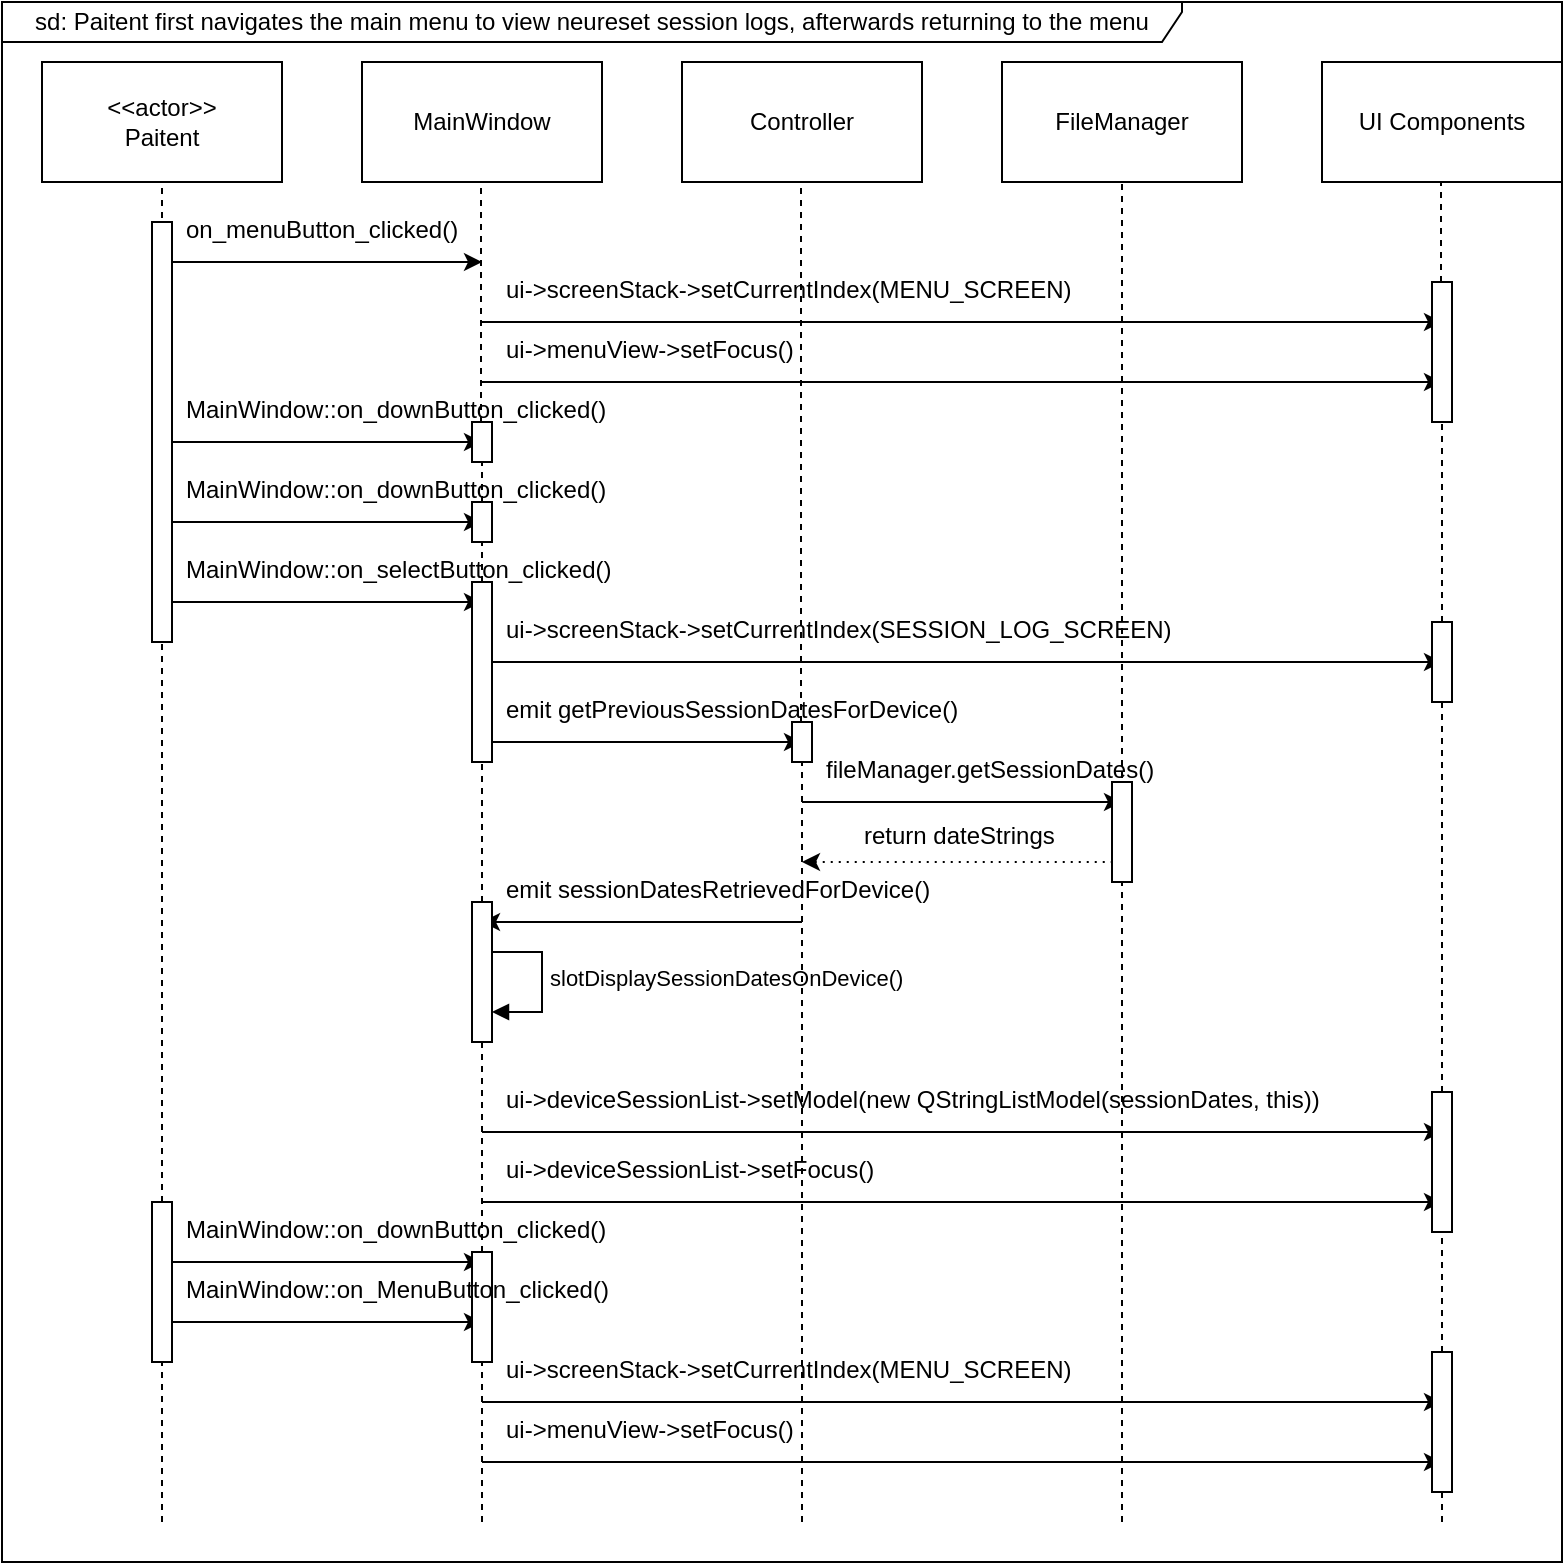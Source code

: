 <mxfile version="24.2.7" type="google">
  <diagram name="Page-1" id="sAnNoVyPf1etdLVcJ5yn">
    <mxGraphModel grid="1" page="1" gridSize="10" guides="1" tooltips="1" connect="1" arrows="1" fold="1" pageScale="1" pageWidth="827" pageHeight="1169" math="0" shadow="0">
      <root>
        <mxCell id="0" />
        <mxCell id="1" parent="0" />
        <mxCell id="8555-A9FPj0lPUnMsfiW-1" value="&amp;lt;&amp;lt;actor&amp;gt;&amp;gt;&lt;div&gt;Paitent&lt;/div&gt;" style="rounded=0;whiteSpace=wrap;html=1;" vertex="1" parent="1">
          <mxGeometry x="60" y="110" width="120" height="60" as="geometry" />
        </mxCell>
        <mxCell id="8555-A9FPj0lPUnMsfiW-2" value="MainWindow" style="rounded=0;whiteSpace=wrap;html=1;" vertex="1" parent="1">
          <mxGeometry x="220" y="110" width="120" height="60" as="geometry" />
        </mxCell>
        <mxCell id="8555-A9FPj0lPUnMsfiW-3" value="Controller" style="rounded=0;whiteSpace=wrap;html=1;" vertex="1" parent="1">
          <mxGeometry x="380" y="110" width="120" height="60" as="geometry" />
        </mxCell>
        <mxCell id="8555-A9FPj0lPUnMsfiW-4" value="FileManager" style="rounded=0;whiteSpace=wrap;html=1;" vertex="1" parent="1">
          <mxGeometry x="540" y="110" width="120" height="60" as="geometry" />
        </mxCell>
        <mxCell id="8555-A9FPj0lPUnMsfiW-5" value="UI Components" style="rounded=0;whiteSpace=wrap;html=1;" vertex="1" parent="1">
          <mxGeometry x="700" y="110" width="120" height="60" as="geometry" />
        </mxCell>
        <mxCell id="8555-A9FPj0lPUnMsfiW-7" value="" style="endArrow=none;dashed=1;html=1;rounded=0;entryX=0.5;entryY=1;entryDx=0;entryDy=0;" edge="1" parent="1" source="8555-A9FPj0lPUnMsfiW-64" target="8555-A9FPj0lPUnMsfiW-1">
          <mxGeometry width="50" height="50" relative="1" as="geometry">
            <mxPoint x="120" y="840" as="sourcePoint" />
            <mxPoint x="119.5" y="220" as="targetPoint" />
          </mxGeometry>
        </mxCell>
        <mxCell id="8555-A9FPj0lPUnMsfiW-8" value="" style="endArrow=none;dashed=1;html=1;rounded=0;entryX=0.5;entryY=1;entryDx=0;entryDy=0;" edge="1" parent="1" source="8555-A9FPj0lPUnMsfiW-74">
          <mxGeometry width="50" height="50" relative="1" as="geometry">
            <mxPoint x="280" y="840" as="sourcePoint" />
            <mxPoint x="279.5" y="170" as="targetPoint" />
          </mxGeometry>
        </mxCell>
        <mxCell id="8555-A9FPj0lPUnMsfiW-9" value="" style="endArrow=none;dashed=1;html=1;rounded=0;entryX=0.5;entryY=1;entryDx=0;entryDy=0;" edge="1" parent="1" source="8555-A9FPj0lPUnMsfiW-80">
          <mxGeometry width="50" height="50" relative="1" as="geometry">
            <mxPoint x="440" y="840" as="sourcePoint" />
            <mxPoint x="439.5" y="170" as="targetPoint" />
          </mxGeometry>
        </mxCell>
        <mxCell id="8555-A9FPj0lPUnMsfiW-10" value="" style="endArrow=none;dashed=1;html=1;rounded=0;entryX=0.5;entryY=1;entryDx=0;entryDy=0;" edge="1" parent="1">
          <mxGeometry width="50" height="50" relative="1" as="geometry">
            <mxPoint x="600" y="840" as="sourcePoint" />
            <mxPoint x="600" y="170" as="targetPoint" />
          </mxGeometry>
        </mxCell>
        <mxCell id="8555-A9FPj0lPUnMsfiW-11" value="" style="endArrow=none;dashed=1;html=1;rounded=0;entryX=0.5;entryY=1;entryDx=0;entryDy=0;" edge="1" parent="1" source="8555-A9FPj0lPUnMsfiW-66">
          <mxGeometry width="50" height="50" relative="1" as="geometry">
            <mxPoint x="760" y="840" as="sourcePoint" />
            <mxPoint x="759.5" y="170" as="targetPoint" />
          </mxGeometry>
        </mxCell>
        <mxCell id="8555-A9FPj0lPUnMsfiW-13" value="on_menuButton_clicked()" style="text;whiteSpace=wrap;" vertex="1" parent="1">
          <mxGeometry x="130" y="180" width="170" height="20" as="geometry" />
        </mxCell>
        <mxCell id="8555-A9FPj0lPUnMsfiW-14" value="" style="endArrow=classic;html=1;rounded=0;endFill=1;" edge="1" parent="1">
          <mxGeometry width="50" height="50" relative="1" as="geometry">
            <mxPoint x="120" y="210" as="sourcePoint" />
            <mxPoint x="280" y="210" as="targetPoint" />
          </mxGeometry>
        </mxCell>
        <mxCell id="8555-A9FPj0lPUnMsfiW-16" value="" style="endArrow=classic;html=1;rounded=0;endFill=1;" edge="1" parent="1">
          <mxGeometry width="50" height="50" relative="1" as="geometry">
            <mxPoint x="280" y="240" as="sourcePoint" />
            <mxPoint x="760" y="240" as="targetPoint" />
          </mxGeometry>
        </mxCell>
        <mxCell id="8555-A9FPj0lPUnMsfiW-17" value="ui-&gt;screenStack-&gt;setCurrentIndex(MENU_SCREEN)" style="text;whiteSpace=wrap;" vertex="1" parent="1">
          <mxGeometry x="290" y="210" width="320" height="30" as="geometry" />
        </mxCell>
        <mxCell id="8555-A9FPj0lPUnMsfiW-19" value="" style="endArrow=classic;html=1;rounded=0;endFill=1;" edge="1" parent="1">
          <mxGeometry width="50" height="50" relative="1" as="geometry">
            <mxPoint x="280" y="270" as="sourcePoint" />
            <mxPoint x="760" y="270" as="targetPoint" />
          </mxGeometry>
        </mxCell>
        <mxCell id="8555-A9FPj0lPUnMsfiW-20" value="ui-&gt;menuView-&gt;setFocus()" style="text;whiteSpace=wrap;" vertex="1" parent="1">
          <mxGeometry x="290" y="240" width="180" height="20" as="geometry" />
        </mxCell>
        <mxCell id="8555-A9FPj0lPUnMsfiW-23" value="" style="endArrow=classic;html=1;rounded=0;endFill=1;" edge="1" parent="1">
          <mxGeometry width="50" height="50" relative="1" as="geometry">
            <mxPoint x="120" y="300" as="sourcePoint" />
            <mxPoint x="280" y="300" as="targetPoint" />
          </mxGeometry>
        </mxCell>
        <mxCell id="8555-A9FPj0lPUnMsfiW-24" value="MainWindow::on_downButton_clicked()" style="text;whiteSpace=wrap;" vertex="1" parent="1">
          <mxGeometry x="130" y="270" width="240" height="20" as="geometry" />
        </mxCell>
        <mxCell id="8555-A9FPj0lPUnMsfiW-25" value="" style="endArrow=classic;html=1;rounded=0;endFill=1;" edge="1" parent="1">
          <mxGeometry width="50" height="50" relative="1" as="geometry">
            <mxPoint x="120" y="380" as="sourcePoint" />
            <mxPoint x="280" y="380" as="targetPoint" />
          </mxGeometry>
        </mxCell>
        <mxCell id="8555-A9FPj0lPUnMsfiW-26" value="MainWindow::on_selectButton_clicked()" style="text;whiteSpace=wrap;" vertex="1" parent="1">
          <mxGeometry x="130" y="350" width="240" height="20" as="geometry" />
        </mxCell>
        <mxCell id="8555-A9FPj0lPUnMsfiW-27" value="" style="endArrow=classic;html=1;rounded=0;endFill=1;" edge="1" parent="1">
          <mxGeometry width="50" height="50" relative="1" as="geometry">
            <mxPoint x="120" y="340" as="sourcePoint" />
            <mxPoint x="280" y="340" as="targetPoint" />
          </mxGeometry>
        </mxCell>
        <mxCell id="8555-A9FPj0lPUnMsfiW-28" value="MainWindow::on_downButton_clicked()" style="text;whiteSpace=wrap;" vertex="1" parent="1">
          <mxGeometry x="130" y="310" width="240" height="20" as="geometry" />
        </mxCell>
        <mxCell id="8555-A9FPj0lPUnMsfiW-29" value="" style="endArrow=classic;html=1;rounded=0;endFill=1;" edge="1" parent="1">
          <mxGeometry width="50" height="50" relative="1" as="geometry">
            <mxPoint x="280" y="410" as="sourcePoint" />
            <mxPoint x="760" y="410" as="targetPoint" />
          </mxGeometry>
        </mxCell>
        <mxCell id="8555-A9FPj0lPUnMsfiW-30" value="ui-&gt;screenStack-&gt;setCurrentIndex(SESSION_LOG_SCREEN)" style="text;whiteSpace=wrap;" vertex="1" parent="1">
          <mxGeometry x="290" y="380" width="370" height="20" as="geometry" />
        </mxCell>
        <mxCell id="8555-A9FPj0lPUnMsfiW-34" value="" style="endArrow=classic;html=1;rounded=0;endFill=1;" edge="1" parent="1">
          <mxGeometry width="50" height="50" relative="1" as="geometry">
            <mxPoint x="280" y="450" as="sourcePoint" />
            <mxPoint x="440" y="450" as="targetPoint" />
          </mxGeometry>
        </mxCell>
        <mxCell id="8555-A9FPj0lPUnMsfiW-35" value="emit getPreviousSessionDatesForDevice()" style="text;whiteSpace=wrap;" vertex="1" parent="1">
          <mxGeometry x="290" y="420" width="370" height="20" as="geometry" />
        </mxCell>
        <mxCell id="8555-A9FPj0lPUnMsfiW-36" value="" style="endArrow=classic;html=1;rounded=0;endFill=1;" edge="1" parent="1">
          <mxGeometry width="50" height="50" relative="1" as="geometry">
            <mxPoint x="440" y="480" as="sourcePoint" />
            <mxPoint x="600" y="480" as="targetPoint" />
          </mxGeometry>
        </mxCell>
        <mxCell id="8555-A9FPj0lPUnMsfiW-37" value="fileManager.getSessionDates()" style="text;whiteSpace=wrap;" vertex="1" parent="1">
          <mxGeometry x="450" y="450" width="370" height="20" as="geometry" />
        </mxCell>
        <mxCell id="8555-A9FPj0lPUnMsfiW-38" value="emit sessionDatesRetrievedForDevice()" style="text;whiteSpace=wrap;" vertex="1" parent="1">
          <mxGeometry x="290" y="510" width="220" height="20" as="geometry" />
        </mxCell>
        <mxCell id="8555-A9FPj0lPUnMsfiW-39" value="" style="endArrow=classic;html=1;rounded=0;endFill=1;" edge="1" parent="1">
          <mxGeometry width="50" height="50" relative="1" as="geometry">
            <mxPoint x="440" y="540" as="sourcePoint" />
            <mxPoint x="280" y="540" as="targetPoint" />
          </mxGeometry>
        </mxCell>
        <mxCell id="8555-A9FPj0lPUnMsfiW-40" value="" style="endArrow=none;dashed=1;html=1;dashPattern=1 3;strokeWidth=1;rounded=0;startArrow=classic;startFill=1;" edge="1" parent="1">
          <mxGeometry width="50" height="50" relative="1" as="geometry">
            <mxPoint x="440" y="510" as="sourcePoint" />
            <mxPoint x="600" y="510" as="targetPoint" />
          </mxGeometry>
        </mxCell>
        <mxCell id="8555-A9FPj0lPUnMsfiW-41" value="return dateStrings" style="text;whiteSpace=wrap;" vertex="1" parent="1">
          <mxGeometry x="469" y="483" width="220" height="20" as="geometry" />
        </mxCell>
        <mxCell id="8555-A9FPj0lPUnMsfiW-45" value="slotDisplaySessionDatesOnDevice()" style="html=1;align=left;spacingLeft=2;endArrow=block;rounded=0;edgeStyle=orthogonalEdgeStyle;curved=0;rounded=0;" edge="1" parent="1">
          <mxGeometry relative="1" as="geometry">
            <mxPoint x="280" y="555" as="sourcePoint" />
            <Array as="points">
              <mxPoint x="310" y="585" />
            </Array>
            <mxPoint x="285" y="585" as="targetPoint" />
          </mxGeometry>
        </mxCell>
        <mxCell id="8555-A9FPj0lPUnMsfiW-47" value="" style="endArrow=classic;html=1;rounded=0;endFill=1;" edge="1" parent="1">
          <mxGeometry width="50" height="50" relative="1" as="geometry">
            <mxPoint x="280" y="645" as="sourcePoint" />
            <mxPoint x="760" y="645" as="targetPoint" />
          </mxGeometry>
        </mxCell>
        <mxCell id="8555-A9FPj0lPUnMsfiW-48" value="ui-&gt;deviceSessionList-&gt;setModel(new QStringListModel(sessionDates, this))" style="text;whiteSpace=wrap;" vertex="1" parent="1">
          <mxGeometry x="290" y="615" width="440" height="20" as="geometry" />
        </mxCell>
        <mxCell id="8555-A9FPj0lPUnMsfiW-49" value="" style="endArrow=classic;html=1;rounded=0;endFill=1;" edge="1" parent="1">
          <mxGeometry width="50" height="50" relative="1" as="geometry">
            <mxPoint x="280" y="680" as="sourcePoint" />
            <mxPoint x="760" y="680" as="targetPoint" />
          </mxGeometry>
        </mxCell>
        <mxCell id="8555-A9FPj0lPUnMsfiW-50" value="ui-&gt;deviceSessionList-&gt;setFocus()" style="text;whiteSpace=wrap;" vertex="1" parent="1">
          <mxGeometry x="290" y="650" width="440" height="20" as="geometry" />
        </mxCell>
        <mxCell id="8555-A9FPj0lPUnMsfiW-51" value="" style="endArrow=classic;html=1;rounded=0;endFill=1;" edge="1" parent="1">
          <mxGeometry width="50" height="50" relative="1" as="geometry">
            <mxPoint x="120" y="710" as="sourcePoint" />
            <mxPoint x="280" y="710" as="targetPoint" />
          </mxGeometry>
        </mxCell>
        <mxCell id="8555-A9FPj0lPUnMsfiW-53" value="" style="endArrow=classic;html=1;rounded=0;endFill=1;" edge="1" parent="1">
          <mxGeometry width="50" height="50" relative="1" as="geometry">
            <mxPoint x="120" y="740" as="sourcePoint" />
            <mxPoint x="280" y="740" as="targetPoint" />
          </mxGeometry>
        </mxCell>
        <mxCell id="8555-A9FPj0lPUnMsfiW-59" value="" style="endArrow=classic;html=1;rounded=0;endFill=1;" edge="1" parent="1">
          <mxGeometry width="50" height="50" relative="1" as="geometry">
            <mxPoint x="280" y="780" as="sourcePoint" />
            <mxPoint x="760" y="780" as="targetPoint" />
          </mxGeometry>
        </mxCell>
        <mxCell id="8555-A9FPj0lPUnMsfiW-60" value="ui-&gt;screenStack-&gt;setCurrentIndex(MENU_SCREEN)" style="text;whiteSpace=wrap;" vertex="1" parent="1">
          <mxGeometry x="290" y="750" width="320" height="30" as="geometry" />
        </mxCell>
        <mxCell id="8555-A9FPj0lPUnMsfiW-61" value="" style="endArrow=classic;html=1;rounded=0;endFill=1;" edge="1" parent="1">
          <mxGeometry width="50" height="50" relative="1" as="geometry">
            <mxPoint x="280" y="810" as="sourcePoint" />
            <mxPoint x="760" y="810" as="targetPoint" />
          </mxGeometry>
        </mxCell>
        <mxCell id="8555-A9FPj0lPUnMsfiW-62" value="ui-&gt;menuView-&gt;setFocus()" style="text;whiteSpace=wrap;" vertex="1" parent="1">
          <mxGeometry x="290" y="780" width="180" height="20" as="geometry" />
        </mxCell>
        <mxCell id="8555-A9FPj0lPUnMsfiW-63" value="" style="html=1;points=[[0,0,0,0,5],[0,1,0,0,-5],[1,0,0,0,5],[1,1,0,0,-5]];perimeter=orthogonalPerimeter;outlineConnect=0;targetShapes=umlLifeline;portConstraint=eastwest;newEdgeStyle={&quot;curved&quot;:0,&quot;rounded&quot;:0};" vertex="1" parent="1">
          <mxGeometry x="115" y="190" width="10" height="210" as="geometry" />
        </mxCell>
        <mxCell id="8555-A9FPj0lPUnMsfiW-65" value="" style="endArrow=none;dashed=1;html=1;rounded=0;entryX=0.5;entryY=1;entryDx=0;entryDy=0;" edge="1" parent="1" target="8555-A9FPj0lPUnMsfiW-64">
          <mxGeometry width="50" height="50" relative="1" as="geometry">
            <mxPoint x="120" y="840" as="sourcePoint" />
            <mxPoint x="120" y="170" as="targetPoint" />
          </mxGeometry>
        </mxCell>
        <mxCell id="8555-A9FPj0lPUnMsfiW-64" value="" style="html=1;points=[[0,0,0,0,5],[0,1,0,0,-5],[1,0,0,0,5],[1,1,0,0,-5]];perimeter=orthogonalPerimeter;outlineConnect=0;targetShapes=umlLifeline;portConstraint=eastwest;newEdgeStyle={&quot;curved&quot;:0,&quot;rounded&quot;:0};" vertex="1" parent="1">
          <mxGeometry x="115" y="680" width="10" height="80" as="geometry" />
        </mxCell>
        <mxCell id="8555-A9FPj0lPUnMsfiW-67" value="" style="endArrow=none;dashed=1;html=1;rounded=0;entryX=0.5;entryY=1;entryDx=0;entryDy=0;" edge="1" parent="1" source="8555-A9FPj0lPUnMsfiW-68" target="8555-A9FPj0lPUnMsfiW-66">
          <mxGeometry width="50" height="50" relative="1" as="geometry">
            <mxPoint x="760" y="840" as="sourcePoint" />
            <mxPoint x="759.5" y="170" as="targetPoint" />
          </mxGeometry>
        </mxCell>
        <mxCell id="8555-A9FPj0lPUnMsfiW-66" value="" style="html=1;points=[[0,0,0,0,5],[0,1,0,0,-5],[1,0,0,0,5],[1,1,0,0,-5]];perimeter=orthogonalPerimeter;outlineConnect=0;targetShapes=umlLifeline;portConstraint=eastwest;newEdgeStyle={&quot;curved&quot;:0,&quot;rounded&quot;:0};" vertex="1" parent="1">
          <mxGeometry x="755" y="220" width="10" height="70" as="geometry" />
        </mxCell>
        <mxCell id="8555-A9FPj0lPUnMsfiW-69" value="" style="endArrow=none;dashed=1;html=1;rounded=0;entryX=0.5;entryY=1;entryDx=0;entryDy=0;" edge="1" parent="1" source="8555-A9FPj0lPUnMsfiW-70" target="8555-A9FPj0lPUnMsfiW-68">
          <mxGeometry width="50" height="50" relative="1" as="geometry">
            <mxPoint x="760" y="840" as="sourcePoint" />
            <mxPoint x="760" y="290" as="targetPoint" />
          </mxGeometry>
        </mxCell>
        <mxCell id="8555-A9FPj0lPUnMsfiW-68" value="" style="html=1;points=[[0,0,0,0,5],[0,1,0,0,-5],[1,0,0,0,5],[1,1,0,0,-5]];perimeter=orthogonalPerimeter;outlineConnect=0;targetShapes=umlLifeline;portConstraint=eastwest;newEdgeStyle={&quot;curved&quot;:0,&quot;rounded&quot;:0};" vertex="1" parent="1">
          <mxGeometry x="755" y="390" width="10" height="40" as="geometry" />
        </mxCell>
        <mxCell id="8555-A9FPj0lPUnMsfiW-71" value="" style="endArrow=none;dashed=1;html=1;rounded=0;entryX=0.5;entryY=1;entryDx=0;entryDy=0;" edge="1" parent="1" source="8555-A9FPj0lPUnMsfiW-72" target="8555-A9FPj0lPUnMsfiW-70">
          <mxGeometry width="50" height="50" relative="1" as="geometry">
            <mxPoint x="760" y="840" as="sourcePoint" />
            <mxPoint x="760" y="430" as="targetPoint" />
          </mxGeometry>
        </mxCell>
        <mxCell id="8555-A9FPj0lPUnMsfiW-70" value="" style="html=1;points=[[0,0,0,0,5],[0,1,0,0,-5],[1,0,0,0,5],[1,1,0,0,-5]];perimeter=orthogonalPerimeter;outlineConnect=0;targetShapes=umlLifeline;portConstraint=eastwest;newEdgeStyle={&quot;curved&quot;:0,&quot;rounded&quot;:0};" vertex="1" parent="1">
          <mxGeometry x="755" y="625" width="10" height="70" as="geometry" />
        </mxCell>
        <mxCell id="8555-A9FPj0lPUnMsfiW-73" value="" style="endArrow=none;dashed=1;html=1;rounded=0;entryX=0.5;entryY=1;entryDx=0;entryDy=0;" edge="1" parent="1" target="8555-A9FPj0lPUnMsfiW-72">
          <mxGeometry width="50" height="50" relative="1" as="geometry">
            <mxPoint x="760" y="840" as="sourcePoint" />
            <mxPoint x="760" y="695" as="targetPoint" />
          </mxGeometry>
        </mxCell>
        <mxCell id="8555-A9FPj0lPUnMsfiW-72" value="" style="html=1;points=[[0,0,0,0,5],[0,1,0,0,-5],[1,0,0,0,5],[1,1,0,0,-5]];perimeter=orthogonalPerimeter;outlineConnect=0;targetShapes=umlLifeline;portConstraint=eastwest;newEdgeStyle={&quot;curved&quot;:0,&quot;rounded&quot;:0};" vertex="1" parent="1">
          <mxGeometry x="755" y="755" width="10" height="70" as="geometry" />
        </mxCell>
        <mxCell id="8555-A9FPj0lPUnMsfiW-75" value="" style="endArrow=none;dashed=1;html=1;rounded=0;entryX=0.5;entryY=1;entryDx=0;entryDy=0;" edge="1" parent="1" source="8555-A9FPj0lPUnMsfiW-76" target="8555-A9FPj0lPUnMsfiW-74">
          <mxGeometry width="50" height="50" relative="1" as="geometry">
            <mxPoint x="280" y="840" as="sourcePoint" />
            <mxPoint x="279.5" y="170" as="targetPoint" />
          </mxGeometry>
        </mxCell>
        <mxCell id="8555-A9FPj0lPUnMsfiW-74" value="" style="html=1;points=[[0,0,0,0,5],[0,1,0,0,-5],[1,0,0,0,5],[1,1,0,0,-5]];perimeter=orthogonalPerimeter;outlineConnect=0;targetShapes=umlLifeline;portConstraint=eastwest;newEdgeStyle={&quot;curved&quot;:0,&quot;rounded&quot;:0};" vertex="1" parent="1">
          <mxGeometry x="275" y="290" width="10" height="20" as="geometry" />
        </mxCell>
        <mxCell id="8555-A9FPj0lPUnMsfiW-77" value="" style="endArrow=none;dashed=1;html=1;rounded=0;entryX=0.5;entryY=1;entryDx=0;entryDy=0;" edge="1" parent="1" source="8555-A9FPj0lPUnMsfiW-78" target="8555-A9FPj0lPUnMsfiW-76">
          <mxGeometry width="50" height="50" relative="1" as="geometry">
            <mxPoint x="280" y="840" as="sourcePoint" />
            <mxPoint x="280" y="310" as="targetPoint" />
          </mxGeometry>
        </mxCell>
        <mxCell id="8555-A9FPj0lPUnMsfiW-76" value="" style="html=1;points=[[0,0,0,0,5],[0,1,0,0,-5],[1,0,0,0,5],[1,1,0,0,-5]];perimeter=orthogonalPerimeter;outlineConnect=0;targetShapes=umlLifeline;portConstraint=eastwest;newEdgeStyle={&quot;curved&quot;:0,&quot;rounded&quot;:0};" vertex="1" parent="1">
          <mxGeometry x="275" y="330" width="10" height="20" as="geometry" />
        </mxCell>
        <mxCell id="8555-A9FPj0lPUnMsfiW-79" value="" style="endArrow=none;dashed=1;html=1;rounded=0;entryX=0.5;entryY=1;entryDx=0;entryDy=0;" edge="1" parent="1" source="8555-A9FPj0lPUnMsfiW-83" target="8555-A9FPj0lPUnMsfiW-78">
          <mxGeometry width="50" height="50" relative="1" as="geometry">
            <mxPoint x="280" y="840" as="sourcePoint" />
            <mxPoint x="280" y="350" as="targetPoint" />
          </mxGeometry>
        </mxCell>
        <mxCell id="8555-A9FPj0lPUnMsfiW-78" value="" style="html=1;points=[[0,0,0,0,5],[0,1,0,0,-5],[1,0,0,0,5],[1,1,0,0,-5]];perimeter=orthogonalPerimeter;outlineConnect=0;targetShapes=umlLifeline;portConstraint=eastwest;newEdgeStyle={&quot;curved&quot;:0,&quot;rounded&quot;:0};" vertex="1" parent="1">
          <mxGeometry x="275" y="370" width="10" height="90" as="geometry" />
        </mxCell>
        <mxCell id="8555-A9FPj0lPUnMsfiW-81" value="" style="endArrow=none;dashed=1;html=1;rounded=0;entryX=0.5;entryY=1;entryDx=0;entryDy=0;" edge="1" parent="1" target="8555-A9FPj0lPUnMsfiW-80">
          <mxGeometry width="50" height="50" relative="1" as="geometry">
            <mxPoint x="440" y="840" as="sourcePoint" />
            <mxPoint x="439.5" y="170" as="targetPoint" />
          </mxGeometry>
        </mxCell>
        <mxCell id="8555-A9FPj0lPUnMsfiW-80" value="" style="html=1;points=[[0,0,0,0,5],[0,1,0,0,-5],[1,0,0,0,5],[1,1,0,0,-5]];perimeter=orthogonalPerimeter;outlineConnect=0;targetShapes=umlLifeline;portConstraint=eastwest;newEdgeStyle={&quot;curved&quot;:0,&quot;rounded&quot;:0};" vertex="1" parent="1">
          <mxGeometry x="435" y="440" width="10" height="20" as="geometry" />
        </mxCell>
        <mxCell id="8555-A9FPj0lPUnMsfiW-82" value="" style="html=1;points=[[0,0,0,0,5],[0,1,0,0,-5],[1,0,0,0,5],[1,1,0,0,-5]];perimeter=orthogonalPerimeter;outlineConnect=0;targetShapes=umlLifeline;portConstraint=eastwest;newEdgeStyle={&quot;curved&quot;:0,&quot;rounded&quot;:0};" vertex="1" parent="1">
          <mxGeometry x="595" y="470" width="10" height="50" as="geometry" />
        </mxCell>
        <mxCell id="8555-A9FPj0lPUnMsfiW-84" value="" style="endArrow=none;dashed=1;html=1;rounded=0;entryX=0.5;entryY=1;entryDx=0;entryDy=0;" edge="1" parent="1" source="8555-A9FPj0lPUnMsfiW-85" target="8555-A9FPj0lPUnMsfiW-83">
          <mxGeometry width="50" height="50" relative="1" as="geometry">
            <mxPoint x="280" y="840" as="sourcePoint" />
            <mxPoint x="280" y="460" as="targetPoint" />
          </mxGeometry>
        </mxCell>
        <mxCell id="8555-A9FPj0lPUnMsfiW-83" value="" style="html=1;points=[[0,0,0,0,5],[0,1,0,0,-5],[1,0,0,0,5],[1,1,0,0,-5]];perimeter=orthogonalPerimeter;outlineConnect=0;targetShapes=umlLifeline;portConstraint=eastwest;newEdgeStyle={&quot;curved&quot;:0,&quot;rounded&quot;:0};" vertex="1" parent="1">
          <mxGeometry x="275" y="530" width="10" height="70" as="geometry" />
        </mxCell>
        <mxCell id="8555-A9FPj0lPUnMsfiW-86" value="" style="endArrow=none;dashed=1;html=1;rounded=0;entryX=0.5;entryY=1;entryDx=0;entryDy=0;" edge="1" parent="1" target="8555-A9FPj0lPUnMsfiW-85">
          <mxGeometry width="50" height="50" relative="1" as="geometry">
            <mxPoint x="280" y="840" as="sourcePoint" />
            <mxPoint x="280" y="600" as="targetPoint" />
          </mxGeometry>
        </mxCell>
        <mxCell id="8555-A9FPj0lPUnMsfiW-85" value="" style="html=1;points=[[0,0,0,0,5],[0,1,0,0,-5],[1,0,0,0,5],[1,1,0,0,-5]];perimeter=orthogonalPerimeter;outlineConnect=0;targetShapes=umlLifeline;portConstraint=eastwest;newEdgeStyle={&quot;curved&quot;:0,&quot;rounded&quot;:0};" vertex="1" parent="1">
          <mxGeometry x="275" y="705" width="10" height="55" as="geometry" />
        </mxCell>
        <mxCell id="8555-A9FPj0lPUnMsfiW-52" value="MainWindow::on_downButton_clicked()" style="text;whiteSpace=wrap;" vertex="1" parent="1">
          <mxGeometry x="130" y="680" width="240" height="20" as="geometry" />
        </mxCell>
        <mxCell id="8555-A9FPj0lPUnMsfiW-54" value="MainWindow::on_MenuButton_clicked()" style="text;whiteSpace=wrap;" vertex="1" parent="1">
          <mxGeometry x="130" y="710" width="240" height="20" as="geometry" />
        </mxCell>
        <mxCell id="PJBbGT6IGluzXVfn6IM0-2" value="sd:&amp;nbsp;&lt;span style=&quot;text-align: left;&quot;&gt;Paitent first navigates the main menu to view neureset session logs, afterwards returning to the menu&lt;/span&gt;" style="shape=umlFrame;whiteSpace=wrap;html=1;pointerEvents=0;width=590;height=20;" vertex="1" parent="1">
          <mxGeometry x="40" y="80" width="780" height="780" as="geometry" />
        </mxCell>
      </root>
    </mxGraphModel>
  </diagram>
</mxfile>
